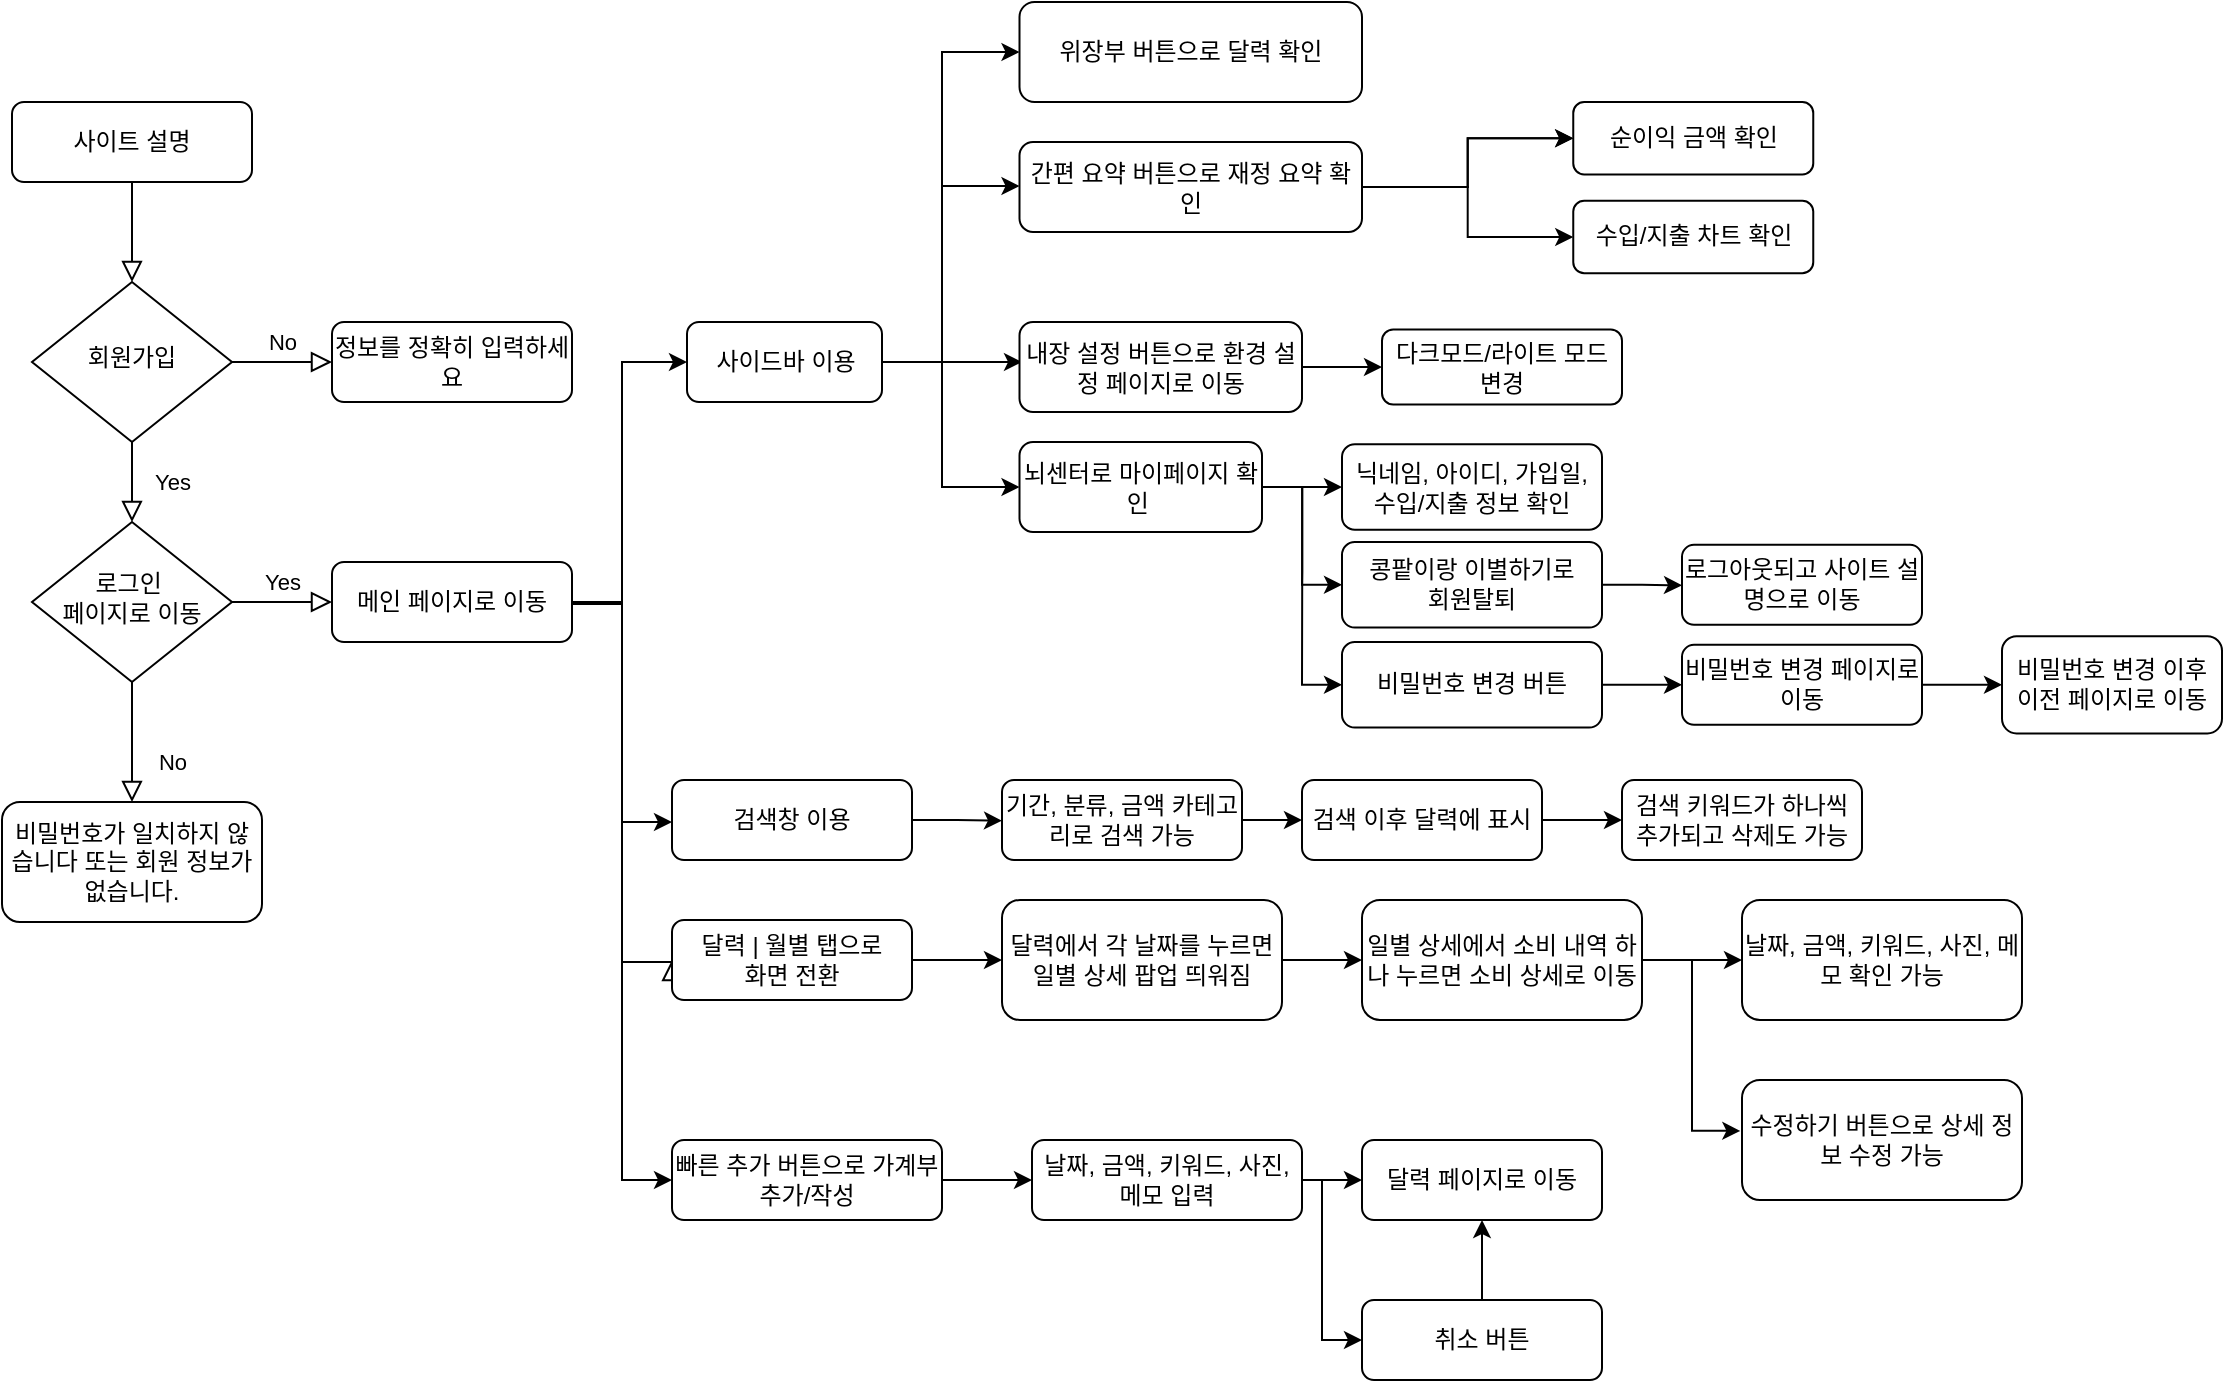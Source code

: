 <mxfile version="26.1.0">
  <diagram id="C5RBs43oDa-KdzZeNtuy" name="Page-1">
    <mxGraphModel dx="1358" dy="604" grid="1" gridSize="10" guides="1" tooltips="1" connect="1" arrows="1" fold="1" page="1" pageScale="1" pageWidth="827" pageHeight="1169" math="0" shadow="0">
      <root>
        <mxCell id="WIyWlLk6GJQsqaUBKTNV-0" />
        <mxCell id="WIyWlLk6GJQsqaUBKTNV-1" parent="WIyWlLk6GJQsqaUBKTNV-0" />
        <mxCell id="WIyWlLk6GJQsqaUBKTNV-2" value="" style="rounded=0;html=1;jettySize=auto;orthogonalLoop=1;fontSize=11;endArrow=block;endFill=0;endSize=8;strokeWidth=1;shadow=0;labelBackgroundColor=none;edgeStyle=orthogonalEdgeStyle;" parent="WIyWlLk6GJQsqaUBKTNV-1" source="WIyWlLk6GJQsqaUBKTNV-3" target="WIyWlLk6GJQsqaUBKTNV-6" edge="1">
          <mxGeometry relative="1" as="geometry" />
        </mxCell>
        <mxCell id="WIyWlLk6GJQsqaUBKTNV-3" value="사이트 설명" style="rounded=1;whiteSpace=wrap;html=1;fontSize=12;glass=0;strokeWidth=1;shadow=0;" parent="WIyWlLk6GJQsqaUBKTNV-1" vertex="1">
          <mxGeometry x="65" y="70" width="120" height="40" as="geometry" />
        </mxCell>
        <mxCell id="WIyWlLk6GJQsqaUBKTNV-4" value="Yes" style="rounded=0;html=1;jettySize=auto;orthogonalLoop=1;fontSize=11;endArrow=block;endFill=0;endSize=8;strokeWidth=1;shadow=0;labelBackgroundColor=none;edgeStyle=orthogonalEdgeStyle;" parent="WIyWlLk6GJQsqaUBKTNV-1" source="WIyWlLk6GJQsqaUBKTNV-6" target="WIyWlLk6GJQsqaUBKTNV-10" edge="1">
          <mxGeometry y="20" relative="1" as="geometry">
            <mxPoint as="offset" />
          </mxGeometry>
        </mxCell>
        <mxCell id="WIyWlLk6GJQsqaUBKTNV-5" value="No" style="edgeStyle=orthogonalEdgeStyle;rounded=0;html=1;jettySize=auto;orthogonalLoop=1;fontSize=11;endArrow=block;endFill=0;endSize=8;strokeWidth=1;shadow=0;labelBackgroundColor=none;" parent="WIyWlLk6GJQsqaUBKTNV-1" source="WIyWlLk6GJQsqaUBKTNV-6" target="WIyWlLk6GJQsqaUBKTNV-7" edge="1">
          <mxGeometry y="10" relative="1" as="geometry">
            <mxPoint as="offset" />
          </mxGeometry>
        </mxCell>
        <mxCell id="WIyWlLk6GJQsqaUBKTNV-6" value="회원가입" style="rhombus;whiteSpace=wrap;html=1;shadow=0;fontFamily=Helvetica;fontSize=12;align=center;strokeWidth=1;spacing=6;spacingTop=-4;" parent="WIyWlLk6GJQsqaUBKTNV-1" vertex="1">
          <mxGeometry x="75" y="160" width="100" height="80" as="geometry" />
        </mxCell>
        <mxCell id="WIyWlLk6GJQsqaUBKTNV-7" value="정보를 정확히 입력하세요" style="rounded=1;whiteSpace=wrap;html=1;fontSize=12;glass=0;strokeWidth=1;shadow=0;" parent="WIyWlLk6GJQsqaUBKTNV-1" vertex="1">
          <mxGeometry x="225" y="180" width="120" height="40" as="geometry" />
        </mxCell>
        <mxCell id="WIyWlLk6GJQsqaUBKTNV-8" value="No" style="rounded=0;html=1;jettySize=auto;orthogonalLoop=1;fontSize=11;endArrow=block;endFill=0;endSize=8;strokeWidth=1;shadow=0;labelBackgroundColor=none;edgeStyle=orthogonalEdgeStyle;" parent="WIyWlLk6GJQsqaUBKTNV-1" source="WIyWlLk6GJQsqaUBKTNV-10" target="WIyWlLk6GJQsqaUBKTNV-11" edge="1">
          <mxGeometry x="0.333" y="20" relative="1" as="geometry">
            <mxPoint as="offset" />
          </mxGeometry>
        </mxCell>
        <mxCell id="WIyWlLk6GJQsqaUBKTNV-9" value="Yes" style="edgeStyle=orthogonalEdgeStyle;rounded=0;html=1;jettySize=auto;orthogonalLoop=1;fontSize=11;endArrow=block;endFill=0;endSize=8;strokeWidth=1;shadow=0;labelBackgroundColor=none;" parent="WIyWlLk6GJQsqaUBKTNV-1" source="WIyWlLk6GJQsqaUBKTNV-10" target="WIyWlLk6GJQsqaUBKTNV-12" edge="1">
          <mxGeometry y="10" relative="1" as="geometry">
            <mxPoint as="offset" />
          </mxGeometry>
        </mxCell>
        <mxCell id="WIyWlLk6GJQsqaUBKTNV-10" value="로그인&amp;nbsp;&lt;div&gt;페이지로 이동&lt;/div&gt;" style="rhombus;whiteSpace=wrap;html=1;shadow=0;fontFamily=Helvetica;fontSize=12;align=center;strokeWidth=1;spacing=6;spacingTop=-4;" parent="WIyWlLk6GJQsqaUBKTNV-1" vertex="1">
          <mxGeometry x="75" y="280" width="100" height="80" as="geometry" />
        </mxCell>
        <mxCell id="WIyWlLk6GJQsqaUBKTNV-11" value="비밀번호가 일치하지 않습니다 또는 회원 정보가 없습니다." style="rounded=1;whiteSpace=wrap;html=1;fontSize=12;glass=0;strokeWidth=1;shadow=0;" parent="WIyWlLk6GJQsqaUBKTNV-1" vertex="1">
          <mxGeometry x="60" y="420" width="130" height="60" as="geometry" />
        </mxCell>
        <mxCell id="6v8Mv8kN8BdZXCFSq0ns-23" style="edgeStyle=orthogonalEdgeStyle;rounded=0;orthogonalLoop=1;jettySize=auto;html=1;exitX=1;exitY=0.5;exitDx=0;exitDy=0;entryX=0;entryY=0.5;entryDx=0;entryDy=0;" edge="1" parent="WIyWlLk6GJQsqaUBKTNV-1" source="WIyWlLk6GJQsqaUBKTNV-12" target="6v8Mv8kN8BdZXCFSq0ns-24">
          <mxGeometry relative="1" as="geometry">
            <mxPoint x="380" y="180" as="targetPoint" />
            <Array as="points">
              <mxPoint x="370" y="320" />
              <mxPoint x="370" y="200" />
            </Array>
          </mxGeometry>
        </mxCell>
        <mxCell id="6v8Mv8kN8BdZXCFSq0ns-52" value="" style="edgeStyle=orthogonalEdgeStyle;rounded=0;orthogonalLoop=1;jettySize=auto;html=1;" edge="1" parent="WIyWlLk6GJQsqaUBKTNV-1" source="WIyWlLk6GJQsqaUBKTNV-12" target="6v8Mv8kN8BdZXCFSq0ns-1">
          <mxGeometry relative="1" as="geometry">
            <Array as="points">
              <mxPoint x="370" y="320" />
              <mxPoint x="370" y="430" />
            </Array>
          </mxGeometry>
        </mxCell>
        <mxCell id="6v8Mv8kN8BdZXCFSq0ns-53" style="edgeStyle=orthogonalEdgeStyle;rounded=0;orthogonalLoop=1;jettySize=auto;html=1;exitX=1;exitY=0.5;exitDx=0;exitDy=0;entryX=0;entryY=0.5;entryDx=0;entryDy=0;" edge="1" parent="WIyWlLk6GJQsqaUBKTNV-1" source="WIyWlLk6GJQsqaUBKTNV-12" target="6v8Mv8kN8BdZXCFSq0ns-5">
          <mxGeometry relative="1" as="geometry">
            <mxPoint x="370" y="560" as="targetPoint" />
          </mxGeometry>
        </mxCell>
        <mxCell id="WIyWlLk6GJQsqaUBKTNV-12" value="메인 페이지로 이동" style="rounded=1;whiteSpace=wrap;html=1;fontSize=12;glass=0;strokeWidth=1;shadow=0;" parent="WIyWlLk6GJQsqaUBKTNV-1" vertex="1">
          <mxGeometry x="225" y="300" width="120" height="40" as="geometry" />
        </mxCell>
        <mxCell id="6v8Mv8kN8BdZXCFSq0ns-7" style="edgeStyle=orthogonalEdgeStyle;rounded=0;orthogonalLoop=1;jettySize=auto;html=1;exitX=1;exitY=0.5;exitDx=0;exitDy=0;" edge="1" parent="WIyWlLk6GJQsqaUBKTNV-1" source="6v8Mv8kN8BdZXCFSq0ns-1">
          <mxGeometry relative="1" as="geometry">
            <mxPoint x="560" y="429.333" as="targetPoint" />
          </mxGeometry>
        </mxCell>
        <mxCell id="6v8Mv8kN8BdZXCFSq0ns-1" value="검색창 이용" style="rounded=1;whiteSpace=wrap;html=1;fontSize=12;glass=0;strokeWidth=1;shadow=0;" vertex="1" parent="WIyWlLk6GJQsqaUBKTNV-1">
          <mxGeometry x="395" y="409" width="120" height="40" as="geometry" />
        </mxCell>
        <mxCell id="6v8Mv8kN8BdZXCFSq0ns-2" value="" style="edgeStyle=orthogonalEdgeStyle;rounded=0;html=1;jettySize=auto;orthogonalLoop=1;fontSize=11;endArrow=block;endFill=0;endSize=8;strokeWidth=1;shadow=0;labelBackgroundColor=none;entryX=0;entryY=0.5;entryDx=0;entryDy=0;" edge="1" parent="WIyWlLk6GJQsqaUBKTNV-1" target="6v8Mv8kN8BdZXCFSq0ns-3">
          <mxGeometry y="10" relative="1" as="geometry">
            <mxPoint as="offset" />
            <mxPoint x="345" y="320" as="sourcePoint" />
            <Array as="points">
              <mxPoint x="370" y="321" />
              <mxPoint x="370" y="500" />
              <mxPoint x="395" y="500" />
            </Array>
          </mxGeometry>
        </mxCell>
        <mxCell id="6v8Mv8kN8BdZXCFSq0ns-10" style="edgeStyle=orthogonalEdgeStyle;rounded=0;orthogonalLoop=1;jettySize=auto;html=1;exitX=1;exitY=0.5;exitDx=0;exitDy=0;entryX=0;entryY=0.5;entryDx=0;entryDy=0;" edge="1" parent="WIyWlLk6GJQsqaUBKTNV-1" source="6v8Mv8kN8BdZXCFSq0ns-3" target="6v8Mv8kN8BdZXCFSq0ns-9">
          <mxGeometry relative="1" as="geometry" />
        </mxCell>
        <mxCell id="6v8Mv8kN8BdZXCFSq0ns-3" value="달력 | 월별 탭으로&lt;div&gt;화면 전환&lt;/div&gt;" style="rounded=1;whiteSpace=wrap;html=1;fontSize=12;glass=0;strokeWidth=1;shadow=0;" vertex="1" parent="WIyWlLk6GJQsqaUBKTNV-1">
          <mxGeometry x="395" y="479" width="120" height="40" as="geometry" />
        </mxCell>
        <mxCell id="6v8Mv8kN8BdZXCFSq0ns-19" style="edgeStyle=orthogonalEdgeStyle;rounded=0;orthogonalLoop=1;jettySize=auto;html=1;" edge="1" parent="WIyWlLk6GJQsqaUBKTNV-1" source="6v8Mv8kN8BdZXCFSq0ns-5" target="6v8Mv8kN8BdZXCFSq0ns-20">
          <mxGeometry relative="1" as="geometry">
            <mxPoint x="560" y="569" as="targetPoint" />
          </mxGeometry>
        </mxCell>
        <mxCell id="6v8Mv8kN8BdZXCFSq0ns-5" value="빠른 추가 버튼으로 가계부 추가/작성" style="rounded=1;whiteSpace=wrap;html=1;fontSize=12;glass=0;strokeWidth=1;shadow=0;" vertex="1" parent="WIyWlLk6GJQsqaUBKTNV-1">
          <mxGeometry x="395" y="589" width="135" height="40" as="geometry" />
        </mxCell>
        <mxCell id="6v8Mv8kN8BdZXCFSq0ns-11" style="edgeStyle=orthogonalEdgeStyle;rounded=0;orthogonalLoop=1;jettySize=auto;html=1;exitX=1;exitY=0.5;exitDx=0;exitDy=0;" edge="1" parent="WIyWlLk6GJQsqaUBKTNV-1" source="6v8Mv8kN8BdZXCFSq0ns-8">
          <mxGeometry relative="1" as="geometry">
            <mxPoint x="710" y="428.862" as="targetPoint" />
          </mxGeometry>
        </mxCell>
        <mxCell id="6v8Mv8kN8BdZXCFSq0ns-8" value="기간, 분류, 금액 카테고리로 검색 가능" style="rounded=1;whiteSpace=wrap;html=1;fontSize=12;glass=0;strokeWidth=1;shadow=0;" vertex="1" parent="WIyWlLk6GJQsqaUBKTNV-1">
          <mxGeometry x="560" y="409" width="120" height="40" as="geometry" />
        </mxCell>
        <mxCell id="6v8Mv8kN8BdZXCFSq0ns-15" style="edgeStyle=orthogonalEdgeStyle;rounded=0;orthogonalLoop=1;jettySize=auto;html=1;" edge="1" parent="WIyWlLk6GJQsqaUBKTNV-1" source="6v8Mv8kN8BdZXCFSq0ns-9">
          <mxGeometry relative="1" as="geometry">
            <mxPoint x="740.0" y="499" as="targetPoint" />
          </mxGeometry>
        </mxCell>
        <mxCell id="6v8Mv8kN8BdZXCFSq0ns-9" value="달력에서 각 날짜를 누르면 일별 상세 팝업 띄워짐" style="rounded=1;whiteSpace=wrap;html=1;fontSize=12;glass=0;strokeWidth=1;shadow=0;" vertex="1" parent="WIyWlLk6GJQsqaUBKTNV-1">
          <mxGeometry x="560" y="469" width="140" height="60" as="geometry" />
        </mxCell>
        <mxCell id="6v8Mv8kN8BdZXCFSq0ns-13" style="edgeStyle=orthogonalEdgeStyle;rounded=0;orthogonalLoop=1;jettySize=auto;html=1;exitX=1;exitY=0.5;exitDx=0;exitDy=0;" edge="1" parent="WIyWlLk6GJQsqaUBKTNV-1" source="6v8Mv8kN8BdZXCFSq0ns-12">
          <mxGeometry relative="1" as="geometry">
            <mxPoint x="870" y="429" as="targetPoint" />
          </mxGeometry>
        </mxCell>
        <mxCell id="6v8Mv8kN8BdZXCFSq0ns-12" value="검색 이후 달력에 표시" style="rounded=1;whiteSpace=wrap;html=1;fontSize=12;glass=0;strokeWidth=1;shadow=0;" vertex="1" parent="WIyWlLk6GJQsqaUBKTNV-1">
          <mxGeometry x="710" y="409" width="120" height="40" as="geometry" />
        </mxCell>
        <mxCell id="6v8Mv8kN8BdZXCFSq0ns-14" value="검색 키워드가 하나씩 추가되고 삭제도 가능" style="rounded=1;whiteSpace=wrap;html=1;fontSize=12;glass=0;strokeWidth=1;shadow=0;" vertex="1" parent="WIyWlLk6GJQsqaUBKTNV-1">
          <mxGeometry x="870" y="409" width="120" height="40" as="geometry" />
        </mxCell>
        <mxCell id="6v8Mv8kN8BdZXCFSq0ns-18" style="edgeStyle=orthogonalEdgeStyle;rounded=0;orthogonalLoop=1;jettySize=auto;html=1;exitX=1;exitY=0.5;exitDx=0;exitDy=0;entryX=0;entryY=0.5;entryDx=0;entryDy=0;" edge="1" parent="WIyWlLk6GJQsqaUBKTNV-1" source="6v8Mv8kN8BdZXCFSq0ns-16" target="6v8Mv8kN8BdZXCFSq0ns-17">
          <mxGeometry relative="1" as="geometry" />
        </mxCell>
        <mxCell id="6v8Mv8kN8BdZXCFSq0ns-21" style="edgeStyle=orthogonalEdgeStyle;rounded=0;orthogonalLoop=1;jettySize=auto;html=1;exitX=1;exitY=0.75;exitDx=0;exitDy=0;entryX=-0.006;entryY=0.424;entryDx=0;entryDy=0;entryPerimeter=0;" edge="1" parent="WIyWlLk6GJQsqaUBKTNV-1" source="6v8Mv8kN8BdZXCFSq0ns-16">
          <mxGeometry relative="1" as="geometry">
            <mxPoint x="929.16" y="584.44" as="targetPoint" />
            <Array as="points">
              <mxPoint x="880" y="499" />
              <mxPoint x="905" y="499" />
              <mxPoint x="905" y="584" />
            </Array>
          </mxGeometry>
        </mxCell>
        <mxCell id="6v8Mv8kN8BdZXCFSq0ns-16" value="일별 상세에서 소비 내역 하나 누르면 소비 상세로 이동" style="rounded=1;whiteSpace=wrap;html=1;fontSize=12;glass=0;strokeWidth=1;shadow=0;" vertex="1" parent="WIyWlLk6GJQsqaUBKTNV-1">
          <mxGeometry x="740" y="469" width="140" height="60" as="geometry" />
        </mxCell>
        <mxCell id="6v8Mv8kN8BdZXCFSq0ns-17" value="날짜, 금액, 키워드, 사진, 메모 확인 가능" style="rounded=1;whiteSpace=wrap;html=1;fontSize=12;glass=0;strokeWidth=1;shadow=0;" vertex="1" parent="WIyWlLk6GJQsqaUBKTNV-1">
          <mxGeometry x="930" y="469" width="140" height="60" as="geometry" />
        </mxCell>
        <mxCell id="6v8Mv8kN8BdZXCFSq0ns-58" value="" style="edgeStyle=orthogonalEdgeStyle;rounded=0;orthogonalLoop=1;jettySize=auto;html=1;" edge="1" parent="WIyWlLk6GJQsqaUBKTNV-1" source="6v8Mv8kN8BdZXCFSq0ns-20" target="6v8Mv8kN8BdZXCFSq0ns-57">
          <mxGeometry relative="1" as="geometry" />
        </mxCell>
        <mxCell id="6v8Mv8kN8BdZXCFSq0ns-59" style="edgeStyle=orthogonalEdgeStyle;rounded=0;orthogonalLoop=1;jettySize=auto;html=1;exitX=1;exitY=0.5;exitDx=0;exitDy=0;entryX=0;entryY=0.5;entryDx=0;entryDy=0;" edge="1" parent="WIyWlLk6GJQsqaUBKTNV-1" source="6v8Mv8kN8BdZXCFSq0ns-20" target="6v8Mv8kN8BdZXCFSq0ns-60">
          <mxGeometry relative="1" as="geometry">
            <mxPoint x="730" y="689" as="targetPoint" />
            <Array as="points">
              <mxPoint x="720" y="609" />
              <mxPoint x="720" y="689" />
            </Array>
          </mxGeometry>
        </mxCell>
        <mxCell id="6v8Mv8kN8BdZXCFSq0ns-20" value="날짜, 금액, 키워드, 사진, 메모 입력" style="rounded=1;whiteSpace=wrap;html=1;fontSize=12;glass=0;strokeWidth=1;shadow=0;" vertex="1" parent="WIyWlLk6GJQsqaUBKTNV-1">
          <mxGeometry x="575" y="589" width="135" height="40" as="geometry" />
        </mxCell>
        <mxCell id="6v8Mv8kN8BdZXCFSq0ns-22" value="수정하기 버튼으로 상세 정보 수정 가능" style="rounded=1;whiteSpace=wrap;html=1;fontSize=12;glass=0;strokeWidth=1;shadow=0;" vertex="1" parent="WIyWlLk6GJQsqaUBKTNV-1">
          <mxGeometry x="930" y="559" width="140" height="60" as="geometry" />
        </mxCell>
        <mxCell id="6v8Mv8kN8BdZXCFSq0ns-26" value="" style="edgeStyle=orthogonalEdgeStyle;rounded=0;orthogonalLoop=1;jettySize=auto;html=1;" edge="1" parent="WIyWlLk6GJQsqaUBKTNV-1" source="6v8Mv8kN8BdZXCFSq0ns-24" target="6v8Mv8kN8BdZXCFSq0ns-25">
          <mxGeometry relative="1" as="geometry">
            <Array as="points">
              <mxPoint x="530" y="200" />
              <mxPoint x="530" y="112" />
            </Array>
          </mxGeometry>
        </mxCell>
        <mxCell id="6v8Mv8kN8BdZXCFSq0ns-27" style="edgeStyle=orthogonalEdgeStyle;rounded=0;orthogonalLoop=1;jettySize=auto;html=1;entryX=0;entryY=0.5;entryDx=0;entryDy=0;" edge="1" parent="WIyWlLk6GJQsqaUBKTNV-1" source="6v8Mv8kN8BdZXCFSq0ns-24" target="6v8Mv8kN8BdZXCFSq0ns-28">
          <mxGeometry relative="1" as="geometry">
            <mxPoint x="530" y="50" as="targetPoint" />
            <Array as="points">
              <mxPoint x="530" y="200" />
              <mxPoint x="530" y="45" />
            </Array>
          </mxGeometry>
        </mxCell>
        <mxCell id="6v8Mv8kN8BdZXCFSq0ns-35" style="edgeStyle=orthogonalEdgeStyle;rounded=0;orthogonalLoop=1;jettySize=auto;html=1;" edge="1" parent="WIyWlLk6GJQsqaUBKTNV-1" source="6v8Mv8kN8BdZXCFSq0ns-24">
          <mxGeometry relative="1" as="geometry">
            <mxPoint x="570" y="200" as="targetPoint" />
          </mxGeometry>
        </mxCell>
        <mxCell id="6v8Mv8kN8BdZXCFSq0ns-42" style="edgeStyle=orthogonalEdgeStyle;rounded=0;orthogonalLoop=1;jettySize=auto;html=1;exitX=1;exitY=0.5;exitDx=0;exitDy=0;entryX=0;entryY=0.5;entryDx=0;entryDy=0;" edge="1" parent="WIyWlLk6GJQsqaUBKTNV-1" source="6v8Mv8kN8BdZXCFSq0ns-24" target="6v8Mv8kN8BdZXCFSq0ns-43">
          <mxGeometry relative="1" as="geometry">
            <mxPoint x="530" y="270" as="targetPoint" />
            <Array as="points">
              <mxPoint x="530" y="200" />
              <mxPoint x="530" y="263" />
            </Array>
          </mxGeometry>
        </mxCell>
        <mxCell id="6v8Mv8kN8BdZXCFSq0ns-24" value="사이드바 이용" style="rounded=1;whiteSpace=wrap;html=1;fontSize=12;glass=0;strokeWidth=1;shadow=0;" vertex="1" parent="WIyWlLk6GJQsqaUBKTNV-1">
          <mxGeometry x="402.5" y="180" width="97.5" height="40" as="geometry" />
        </mxCell>
        <mxCell id="6v8Mv8kN8BdZXCFSq0ns-30" value="" style="edgeStyle=orthogonalEdgeStyle;rounded=0;orthogonalLoop=1;jettySize=auto;html=1;" edge="1" parent="WIyWlLk6GJQsqaUBKTNV-1" source="6v8Mv8kN8BdZXCFSq0ns-25" target="6v8Mv8kN8BdZXCFSq0ns-29">
          <mxGeometry relative="1" as="geometry" />
        </mxCell>
        <mxCell id="6v8Mv8kN8BdZXCFSq0ns-31" value="" style="edgeStyle=orthogonalEdgeStyle;rounded=0;orthogonalLoop=1;jettySize=auto;html=1;" edge="1" parent="WIyWlLk6GJQsqaUBKTNV-1" source="6v8Mv8kN8BdZXCFSq0ns-25" target="6v8Mv8kN8BdZXCFSq0ns-29">
          <mxGeometry relative="1" as="geometry" />
        </mxCell>
        <mxCell id="6v8Mv8kN8BdZXCFSq0ns-32" style="edgeStyle=orthogonalEdgeStyle;rounded=0;orthogonalLoop=1;jettySize=auto;html=1;exitX=1;exitY=0.5;exitDx=0;exitDy=0;entryX=0;entryY=0.5;entryDx=0;entryDy=0;" edge="1" parent="WIyWlLk6GJQsqaUBKTNV-1" source="6v8Mv8kN8BdZXCFSq0ns-25" target="6v8Mv8kN8BdZXCFSq0ns-34">
          <mxGeometry relative="1" as="geometry">
            <mxPoint x="790" y="220" as="targetPoint" />
          </mxGeometry>
        </mxCell>
        <mxCell id="6v8Mv8kN8BdZXCFSq0ns-25" value="간편 요약 버튼으로 재정 요약 확인" style="whiteSpace=wrap;html=1;rounded=1;glass=0;strokeWidth=1;shadow=0;" vertex="1" parent="WIyWlLk6GJQsqaUBKTNV-1">
          <mxGeometry x="568.75" y="90" width="171.25" height="45" as="geometry" />
        </mxCell>
        <mxCell id="6v8Mv8kN8BdZXCFSq0ns-28" value="위장부 버튼으로 달력 확인" style="whiteSpace=wrap;html=1;rounded=1;glass=0;strokeWidth=1;shadow=0;" vertex="1" parent="WIyWlLk6GJQsqaUBKTNV-1">
          <mxGeometry x="568.75" y="20" width="171.25" height="50" as="geometry" />
        </mxCell>
        <mxCell id="6v8Mv8kN8BdZXCFSq0ns-29" value="순이익 금액 확인" style="whiteSpace=wrap;html=1;rounded=1;glass=0;strokeWidth=1;shadow=0;" vertex="1" parent="WIyWlLk6GJQsqaUBKTNV-1">
          <mxGeometry x="845.63" y="70" width="120" height="36.25" as="geometry" />
        </mxCell>
        <mxCell id="6v8Mv8kN8BdZXCFSq0ns-34" value="수입/지출 차트 확인" style="whiteSpace=wrap;html=1;rounded=1;glass=0;strokeWidth=1;shadow=0;" vertex="1" parent="WIyWlLk6GJQsqaUBKTNV-1">
          <mxGeometry x="845.63" y="119.37" width="120" height="36.25" as="geometry" />
        </mxCell>
        <mxCell id="6v8Mv8kN8BdZXCFSq0ns-39" value="" style="edgeStyle=orthogonalEdgeStyle;rounded=0;orthogonalLoop=1;jettySize=auto;html=1;" edge="1" parent="WIyWlLk6GJQsqaUBKTNV-1" source="6v8Mv8kN8BdZXCFSq0ns-36" target="6v8Mv8kN8BdZXCFSq0ns-38">
          <mxGeometry relative="1" as="geometry" />
        </mxCell>
        <mxCell id="6v8Mv8kN8BdZXCFSq0ns-36" value="내장 설정 버튼으로 환경 설정 페이지로 이동" style="whiteSpace=wrap;html=1;rounded=1;glass=0;strokeWidth=1;shadow=0;" vertex="1" parent="WIyWlLk6GJQsqaUBKTNV-1">
          <mxGeometry x="568.75" y="180" width="141.25" height="45" as="geometry" />
        </mxCell>
        <mxCell id="6v8Mv8kN8BdZXCFSq0ns-38" value="다크모드/라이트 모드 변경" style="whiteSpace=wrap;html=1;rounded=1;glass=0;strokeWidth=1;shadow=0;" vertex="1" parent="WIyWlLk6GJQsqaUBKTNV-1">
          <mxGeometry x="750" y="183.75" width="120" height="37.5" as="geometry" />
        </mxCell>
        <mxCell id="6v8Mv8kN8BdZXCFSq0ns-46" style="edgeStyle=orthogonalEdgeStyle;rounded=0;orthogonalLoop=1;jettySize=auto;html=1;exitX=1;exitY=0.5;exitDx=0;exitDy=0;" edge="1" parent="WIyWlLk6GJQsqaUBKTNV-1" source="6v8Mv8kN8BdZXCFSq0ns-43" target="6v8Mv8kN8BdZXCFSq0ns-47">
          <mxGeometry relative="1" as="geometry">
            <mxPoint x="760" y="262.621" as="targetPoint" />
            <Array as="points" />
          </mxGeometry>
        </mxCell>
        <mxCell id="6v8Mv8kN8BdZXCFSq0ns-55" style="edgeStyle=orthogonalEdgeStyle;rounded=0;orthogonalLoop=1;jettySize=auto;html=1;exitX=1;exitY=0.5;exitDx=0;exitDy=0;entryX=0;entryY=0.5;entryDx=0;entryDy=0;" edge="1" parent="WIyWlLk6GJQsqaUBKTNV-1" source="6v8Mv8kN8BdZXCFSq0ns-43" target="6v8Mv8kN8BdZXCFSq0ns-56">
          <mxGeometry relative="1" as="geometry">
            <mxPoint x="710" y="330" as="targetPoint" />
          </mxGeometry>
        </mxCell>
        <mxCell id="6v8Mv8kN8BdZXCFSq0ns-66" style="edgeStyle=orthogonalEdgeStyle;rounded=0;orthogonalLoop=1;jettySize=auto;html=1;exitX=1;exitY=0.5;exitDx=0;exitDy=0;entryX=0;entryY=0.5;entryDx=0;entryDy=0;" edge="1" parent="WIyWlLk6GJQsqaUBKTNV-1" source="6v8Mv8kN8BdZXCFSq0ns-43" target="6v8Mv8kN8BdZXCFSq0ns-67">
          <mxGeometry relative="1" as="geometry">
            <mxPoint x="710.0" y="360" as="targetPoint" />
          </mxGeometry>
        </mxCell>
        <mxCell id="6v8Mv8kN8BdZXCFSq0ns-43" value="뇌센터로 마이페이지 확인&amp;nbsp;" style="whiteSpace=wrap;html=1;rounded=1;glass=0;strokeWidth=1;shadow=0;" vertex="1" parent="WIyWlLk6GJQsqaUBKTNV-1">
          <mxGeometry x="568.75" y="240" width="121.25" height="45" as="geometry" />
        </mxCell>
        <mxCell id="6v8Mv8kN8BdZXCFSq0ns-47" value="닉네임, 아이디, 가입일, 수입/지출 정보 확인" style="whiteSpace=wrap;html=1;rounded=1;glass=0;strokeWidth=1;shadow=0;" vertex="1" parent="WIyWlLk6GJQsqaUBKTNV-1">
          <mxGeometry x="730" y="241.1" width="130" height="42.81" as="geometry" />
        </mxCell>
        <mxCell id="6v8Mv8kN8BdZXCFSq0ns-64" style="edgeStyle=orthogonalEdgeStyle;rounded=0;orthogonalLoop=1;jettySize=auto;html=1;exitX=1;exitY=0.5;exitDx=0;exitDy=0;" edge="1" parent="WIyWlLk6GJQsqaUBKTNV-1" source="6v8Mv8kN8BdZXCFSq0ns-56">
          <mxGeometry relative="1" as="geometry">
            <mxPoint x="900" y="311.667" as="targetPoint" />
          </mxGeometry>
        </mxCell>
        <mxCell id="6v8Mv8kN8BdZXCFSq0ns-56" value="콩팥이랑 이별하기로&lt;div&gt;회원탈퇴&lt;/div&gt;" style="whiteSpace=wrap;html=1;rounded=1;glass=0;strokeWidth=1;shadow=0;" vertex="1" parent="WIyWlLk6GJQsqaUBKTNV-1">
          <mxGeometry x="730" y="290" width="130" height="42.81" as="geometry" />
        </mxCell>
        <mxCell id="6v8Mv8kN8BdZXCFSq0ns-57" value="달력 페이지로 이동" style="whiteSpace=wrap;html=1;rounded=1;glass=0;strokeWidth=1;shadow=0;" vertex="1" parent="WIyWlLk6GJQsqaUBKTNV-1">
          <mxGeometry x="740" y="589" width="120" height="40" as="geometry" />
        </mxCell>
        <mxCell id="6v8Mv8kN8BdZXCFSq0ns-61" value="" style="edgeStyle=orthogonalEdgeStyle;rounded=0;orthogonalLoop=1;jettySize=auto;html=1;" edge="1" parent="WIyWlLk6GJQsqaUBKTNV-1" source="6v8Mv8kN8BdZXCFSq0ns-60" target="6v8Mv8kN8BdZXCFSq0ns-57">
          <mxGeometry relative="1" as="geometry" />
        </mxCell>
        <mxCell id="6v8Mv8kN8BdZXCFSq0ns-60" value="취소 버튼" style="whiteSpace=wrap;html=1;rounded=1;glass=0;strokeWidth=1;shadow=0;" vertex="1" parent="WIyWlLk6GJQsqaUBKTNV-1">
          <mxGeometry x="740" y="669" width="120" height="40" as="geometry" />
        </mxCell>
        <mxCell id="6v8Mv8kN8BdZXCFSq0ns-65" value="로그아웃되고 사이트 설명으로 이동" style="rounded=1;whiteSpace=wrap;html=1;fontSize=12;glass=0;strokeWidth=1;shadow=0;" vertex="1" parent="WIyWlLk6GJQsqaUBKTNV-1">
          <mxGeometry x="900" y="291.41" width="120" height="40" as="geometry" />
        </mxCell>
        <mxCell id="6v8Mv8kN8BdZXCFSq0ns-70" value="" style="edgeStyle=orthogonalEdgeStyle;rounded=0;orthogonalLoop=1;jettySize=auto;html=1;" edge="1" parent="WIyWlLk6GJQsqaUBKTNV-1" source="6v8Mv8kN8BdZXCFSq0ns-67" target="6v8Mv8kN8BdZXCFSq0ns-69">
          <mxGeometry relative="1" as="geometry" />
        </mxCell>
        <mxCell id="6v8Mv8kN8BdZXCFSq0ns-67" value="비밀번호 변경 버튼" style="whiteSpace=wrap;html=1;rounded=1;glass=0;strokeWidth=1;shadow=0;" vertex="1" parent="WIyWlLk6GJQsqaUBKTNV-1">
          <mxGeometry x="730" y="340" width="130" height="42.81" as="geometry" />
        </mxCell>
        <mxCell id="6v8Mv8kN8BdZXCFSq0ns-72" value="" style="edgeStyle=orthogonalEdgeStyle;rounded=0;orthogonalLoop=1;jettySize=auto;html=1;" edge="1" parent="WIyWlLk6GJQsqaUBKTNV-1" source="6v8Mv8kN8BdZXCFSq0ns-69" target="6v8Mv8kN8BdZXCFSq0ns-71">
          <mxGeometry relative="1" as="geometry" />
        </mxCell>
        <mxCell id="6v8Mv8kN8BdZXCFSq0ns-69" value="비밀번호 변경 페이지로 이동" style="rounded=1;whiteSpace=wrap;html=1;fontSize=12;glass=0;strokeWidth=1;shadow=0;" vertex="1" parent="WIyWlLk6GJQsqaUBKTNV-1">
          <mxGeometry x="900" y="341.41" width="120" height="40" as="geometry" />
        </mxCell>
        <mxCell id="6v8Mv8kN8BdZXCFSq0ns-71" value="비밀번호 변경 이후 이전 페이지로 이동" style="whiteSpace=wrap;html=1;rounded=1;glass=0;strokeWidth=1;shadow=0;" vertex="1" parent="WIyWlLk6GJQsqaUBKTNV-1">
          <mxGeometry x="1060" y="337.11" width="110" height="48.59" as="geometry" />
        </mxCell>
      </root>
    </mxGraphModel>
  </diagram>
</mxfile>

